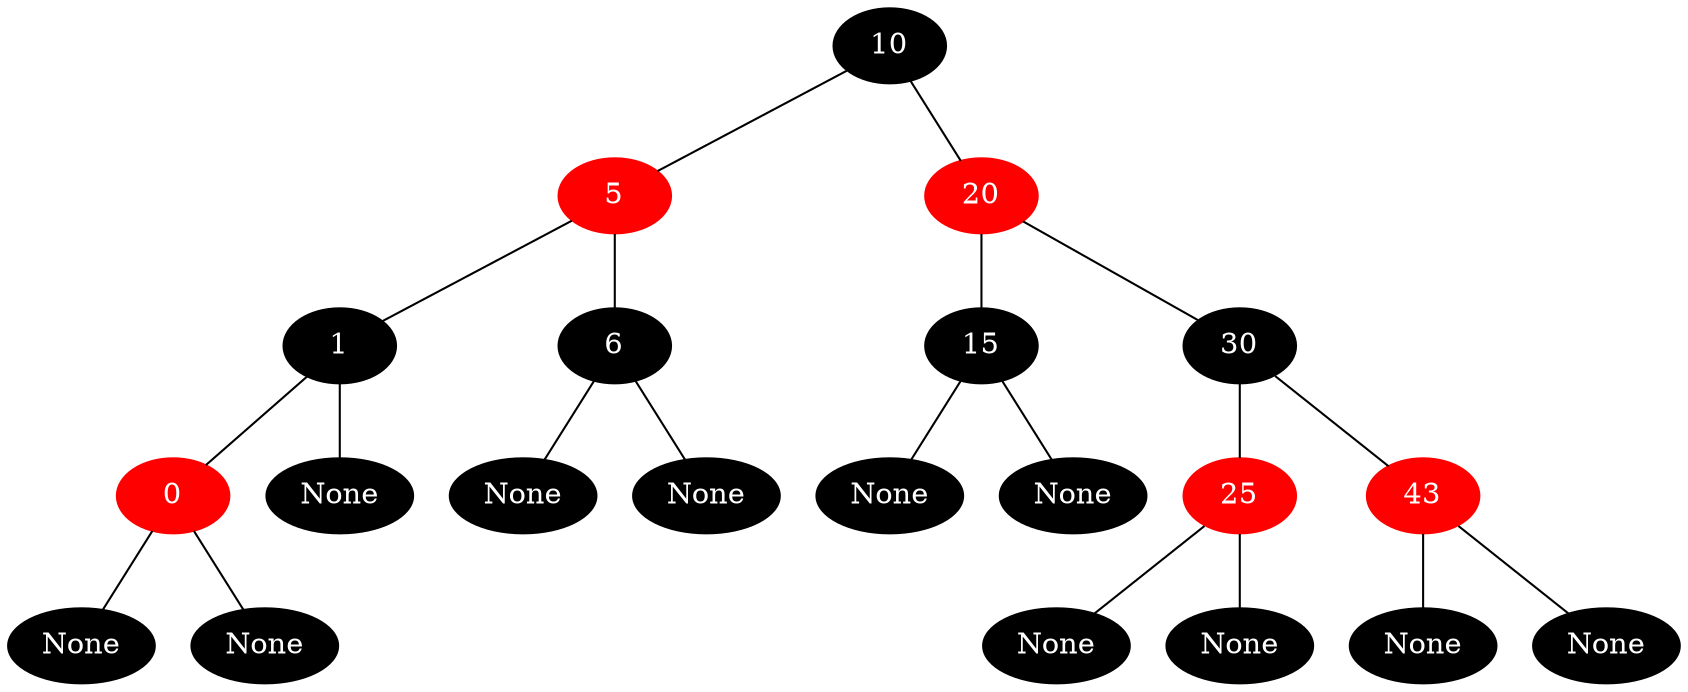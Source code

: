 graph {
	 0 [label="10", color=black, style=filled, fontcolor=white];
	 1 [label="5", color=red, style=filled, fontcolor=white];
	 2 [label="1", color=black, style=filled, fontcolor=white];
	 3 [label="0", color=red, style=filled, fontcolor=white];
	 4 [label="None", color=black, style=filled, fontcolor=white];
	 5 [label="None", color=black, style=filled, fontcolor=white];
	 6 [label="None", color=black, style=filled, fontcolor=white];
	 7 [label="6", color=black, style=filled, fontcolor=white];
	 8 [label="None", color=black, style=filled, fontcolor=white];
	 9 [label="None", color=black, style=filled, fontcolor=white];
	 10 [label="20", color=red, style=filled, fontcolor=white];
	 11 [label="15", color=black, style=filled, fontcolor=white];
	 12 [label="None", color=black, style=filled, fontcolor=white];
	 13 [label="None", color=black, style=filled, fontcolor=white];
	 14 [label="30", color=black, style=filled, fontcolor=white];
	 15 [label="25", color=red, style=filled, fontcolor=white];
	 16 [label="None", color=black, style=filled, fontcolor=white];
	 17 [label="None", color=black, style=filled, fontcolor=white];
	 18 [label="43", color=red, style=filled, fontcolor=white];
	 19 [label="None", color=black, style=filled, fontcolor=white];
	 20 [label="None", color=black, style=filled, fontcolor=white];
	 0 -- 1;
	 1 -- 2;
	 2 -- 3;
	 3 -- 4;
	 3 -- 5;
	 2 -- 6;
	 1 -- 7;
	 7 -- 8;
	 7 -- 9;
	 0 -- 10;
	 10 -- 11;
	 11 -- 12;
	 11 -- 13;
	 10 -- 14;
	 14 -- 15;
	 15 -- 16;
	 15 -- 17;
	 14 -- 18;
	 18 -- 19;
	 18 -- 20;
}
